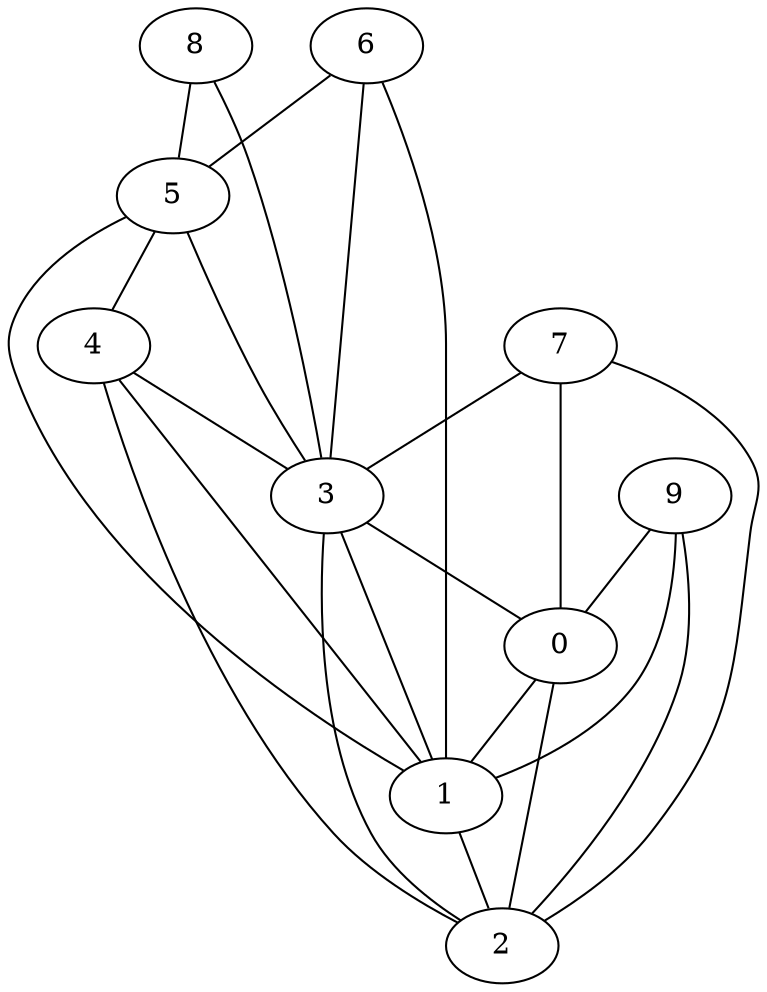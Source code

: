 graph {
    0 [ label = "0" ]
    1 [ label = "1" ]
    2 [ label = "2" ]
    3 [ label = "3" ]
    4 [ label = "4" ]
    5 [ label = "5" ]
    6 [ label = "6" ]
    7 [ label = "7" ]
    8 [ label = "8" ]
    9 [ label = "9" ]
    0 -- 1 [ ]
    0 -- 2 [ ]
    1 -- 2 [ ]
    3 -- 0 [ ]
    3 -- 1 [ ]
    3 -- 2 [ ]
    4 -- 1 [ ]
    4 -- 2 [ ]
    4 -- 3 [ ]
    5 -- 1 [ ]
    5 -- 3 [ ]
    5 -- 4 [ ]
    6 -- 1 [ ]
    6 -- 3 [ ]
    6 -- 5 [ ]
    7 -- 0 [ ]
    7 -- 2 [ ]
    7 -- 3 [ ]
    8 -- 3 [ ]
    8 -- 5 [ ]
    9 -- 2 [ ]
    9 -- 0 [ ]
    9 -- 1 [ ]
}
